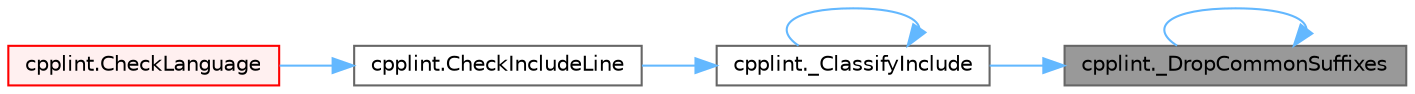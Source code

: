 digraph "cpplint._DropCommonSuffixes"
{
 // LATEX_PDF_SIZE
  bgcolor="transparent";
  edge [fontname=Helvetica,fontsize=10,labelfontname=Helvetica,labelfontsize=10];
  node [fontname=Helvetica,fontsize=10,shape=box,height=0.2,width=0.4];
  rankdir="RL";
  Node1 [id="Node000001",label="cpplint._DropCommonSuffixes",height=0.2,width=0.4,color="gray40", fillcolor="grey60", style="filled", fontcolor="black",tooltip=" "];
  Node1 -> Node2 [id="edge1_Node000001_Node000002",dir="back",color="steelblue1",style="solid",tooltip=" "];
  Node2 [id="Node000002",label="cpplint._ClassifyInclude",height=0.2,width=0.4,color="grey40", fillcolor="white", style="filled",URL="$namespacecpplint.html#a1526090ecd95baf21204601e8debe02e",tooltip=" "];
  Node2 -> Node2 [id="edge2_Node000002_Node000002",dir="back",color="steelblue1",style="solid",tooltip=" "];
  Node2 -> Node3 [id="edge3_Node000002_Node000003",dir="back",color="steelblue1",style="solid",tooltip=" "];
  Node3 [id="Node000003",label="cpplint.CheckIncludeLine",height=0.2,width=0.4,color="grey40", fillcolor="white", style="filled",URL="$namespacecpplint.html#a250112a79030e6bfd18609fe46eed793",tooltip=" "];
  Node3 -> Node4 [id="edge4_Node000003_Node000004",dir="back",color="steelblue1",style="solid",tooltip=" "];
  Node4 [id="Node000004",label="cpplint.CheckLanguage",height=0.2,width=0.4,color="red", fillcolor="#FFF0F0", style="filled",URL="$namespacecpplint.html#aeb451d66a076ed2f6bdd4fa4e5189fc5",tooltip=" "];
  Node1 -> Node1 [id="edge5_Node000001_Node000001",dir="back",color="steelblue1",style="solid",tooltip=" "];
}
